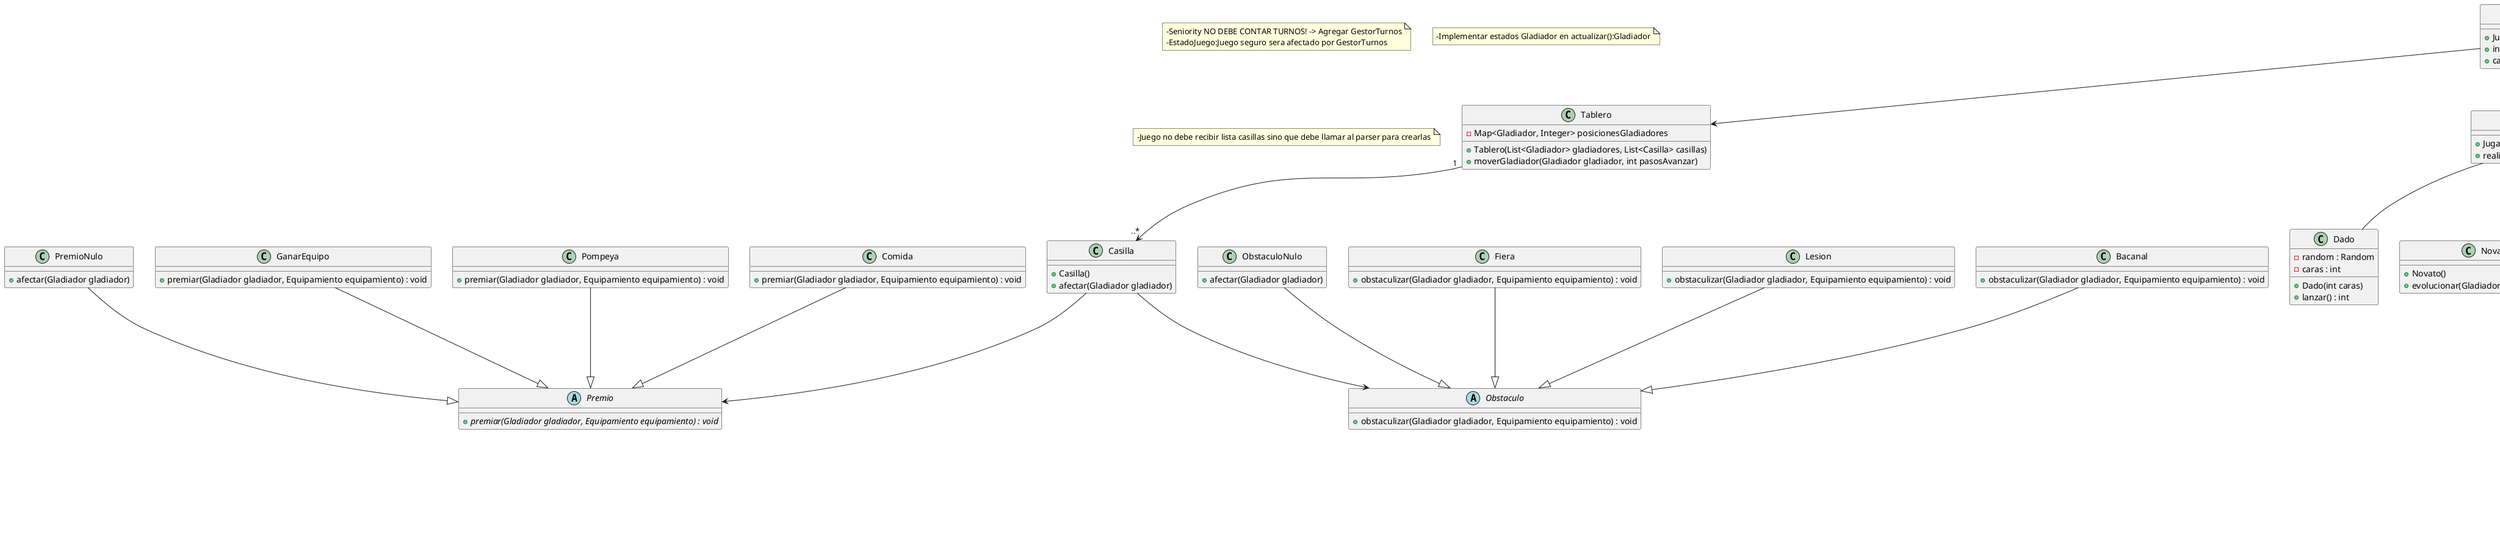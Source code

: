 @startuml

note "-Seniority NO DEBE CONTAR TURNOS! -> Agregar GestorTurnos\n-EstadoJuego:Juego seguro sera afectado por GestorTurnos" as N1
note "-Implementar estados Gladiador en actualizar():Gladiador" as N2
note "-Juego no debe recibir lista casillas sino que debe llamar al parser para crearlas" as N3

class Juego{
    + Juego(int cantidadJugadores, List<Casilla> casillas)
    + iniciar() : void
    + cambiarEstadoJuego( EstadoJuego estadoNuevo) : void
}

class Tablero{
    - Map<Gladiador, Integer> posicionesGladiadores
    + Tablero(List<Gladiador> gladiadores, List<Casilla> casillas)
    + moverGladiador(Gladiador gladiador, int pasosAvanzar)
}

class Casilla{
    + Casilla()
    + afectar(Gladiador gladiador)
}

abstract Premio{
+ {abstract} premiar(Gladiador gladiador, Equipamiento equipamiento) : void
}

class PremioNulo{
+ afectar(Gladiador gladiador)
}

class GanarEquipo{
 + premiar(Gladiador gladiador, Equipamiento equipamiento) : void
}

class Pompeya{
 + premiar(Gladiador gladiador, Equipamiento equipamiento) : void
}

class Comida{
 + premiar(Gladiador gladiador, Equipamiento equipamiento) : void
}

abstract Obstaculo{
+ obstaculizar(Gladiador gladiador, Equipamiento equipamiento) : void
}

class ObstaculoNulo{
+ afectar(Gladiador gladiador)
}

class Fiera{
 + obstaculizar(Gladiador gladiador, Equipamiento equipamiento) : void
}

class Lesion{
 + obstaculizar(Gladiador gladiador, Equipamiento equipamiento) : void
}

class Bacanal{
 + obstaculizar(Gladiador gladiador, Equipamiento equipamiento) : void
}

class Jugador{
    + Jugador(Gladiador gladiador)
    + realizarTurno(Tablero tablero, int maxCantidadPasos) : void
}

class Dado{
    - random : Random
    - caras : int
    + Dado(int caras)
    + lanzar() : int
}

class Gladiador{
    - energia : int
    + Gladiador()
    + actualizar(Tablero tablero, int pasosAvanzar) : void
    + cambiarEnergia(int cambioEnergia) : void
    + cambiarSeniority(Seniority nuevoSeniority) : void
    + cambiarEquipamiento(Equipamiento nuevoEquipamiento) : void
    + premiar(Premio premio) : void
    + obstaculizar(Obstaculo obstaculo) : void
}

abstract Seniority{
    - turnos : int
    # recuperacionEnergia : int
    # limiteAsencion : int
    + {abstract} evolucionar(Gladiador gladiador) : void
    + recuperarEnergia(Gladiador gladiador) : void
}

class Novato{
    + Novato()
    + evolucionar(Gladiador gladiador) : void
}

class SemiSenior{
    + SemiSenior()
    + evolucionar(Gladiador gladiador) : void
}

class Senior{
    + Senior()
    + evolucionar(Gladiador gladiador) : void
}

abstract Equipamiento{
    # reduccionDeDanio : int
    + mitigarDanio(int danio) : int
    + {abstract} mejorarEquipamiento(Gladiador gladiador) : void
}

class Desnudo{
 + Desnudo()
 + mejorarEquipamiento(Gladiador gladiador) : void
}

class Casco{
 + Casco()
 + mejorarEquipamiento(Gladiador gladiador) : void
}

class Armadura{
 + Armadura()
 + mejorarEquipamiento(Gladiador gladiador) : void
}

class EscudoEspada{
 + EscudoEspada()
 + mejorarEquipamiento(Gladiador gladiador) : void
}

class Llave{
 + Llave()
 + mejorarEquipamiento(Gladiador gladiador) : void
}

abstract EstadoJuego{
    + {abstract} finalizar() : void
    + {abstract}  determinarContinuidadEjecucion() : boolean
}

interface Finalizador{
    + finalizar() : void
}

interface DeterminadorContinuidadJuego{
    + determinarContinuidadEjecucion() : boolean
}

class Jugando{
    + finalizar() : void
    + determinarContinuidadEjecucion() : boolean
    }

class FinalizadoConGanador{
    + finalizar() : void
    + determinarContinuidadEjecucion() : boolean
}

class FinalizadoSinGanador{
    + finalizar() : void
    + determinarContinuidadEjecucion() : boolean
}

Juego --> Tablero

Juego *-- EstadoJuego

Jugando --|> EstadoJuego

EstadoJuego ..|> Finalizador

EstadoJuego ..|> DeterminadorContinuidadJuego

FinalizadoConGanador --|> EstadoJuego

FinalizadoSinGanador --|> EstadoJuego

Juego "2" --> "6" Jugador

Jugador --> Gladiador

Jugador -- Dado

Gladiador *-- Seniority

Novato --|> Seniority

SemiSenior --|> Seniority

Senior --|> Seniority

Gladiador -- Equipamiento

Tablero "1" --> "..*" Casilla

Casilla --> Premio

PremioNulo --|> Premio

Comida --|> Premio

Pompeya --|> Premio

GanarEquipo --|> Premio

Casilla --> Obstaculo

ObstaculoNulo --|> Obstaculo

Fiera --|> Obstaculo

Lesion --|> Obstaculo

Bacanal --|> Obstaculo

Equipamiento <|.. Desnudo

Equipamiento <|.. Casco

Equipamiento <|.. Armadura

Equipamiento <|.. EscudoEspada

Equipamiento <|.. Llave

@enduml